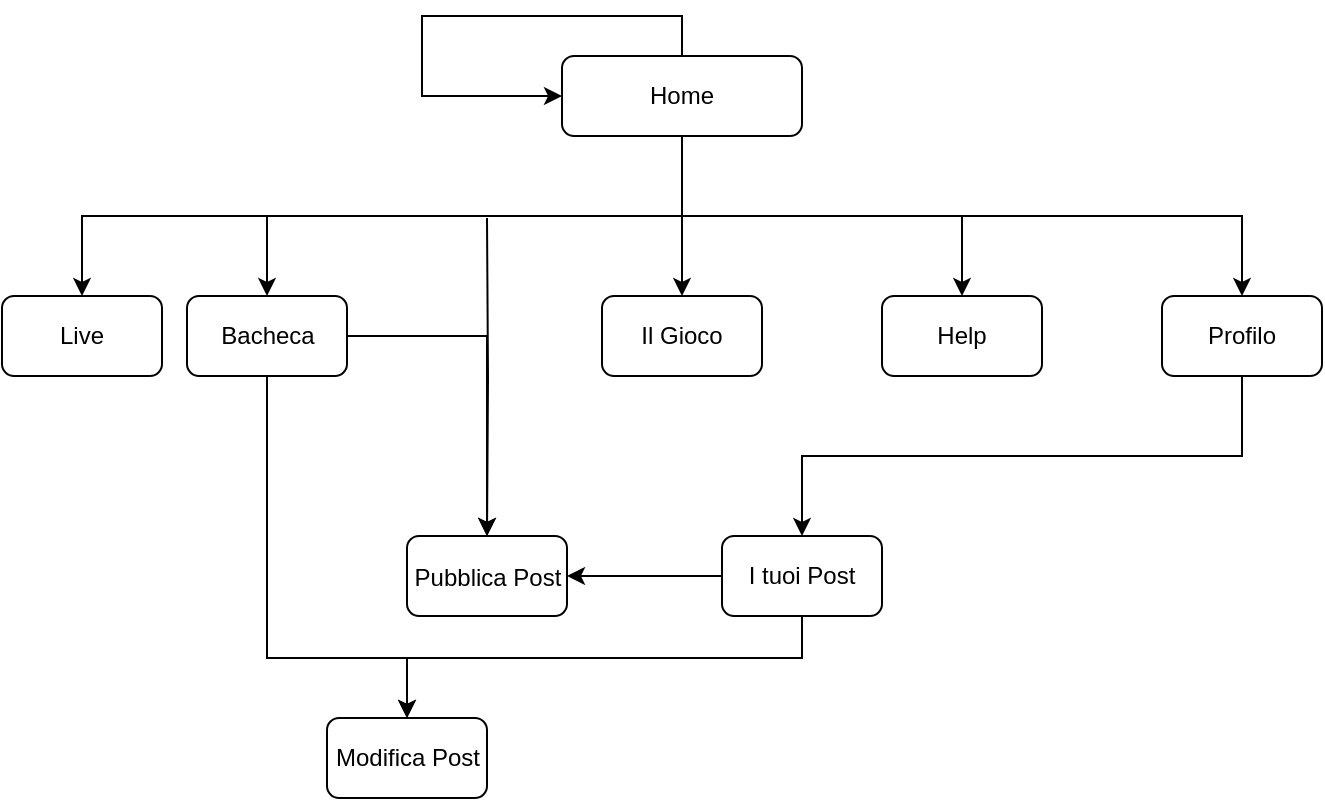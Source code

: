 <mxfile version="12.2.6" type="device" pages="1"><diagram id="AI2FkdGNW-42bZYMCqMT" name="Page-1"><mxGraphModel dx="1408" dy="777" grid="1" gridSize="10" guides="1" tooltips="1" connect="1" arrows="1" fold="1" page="1" pageScale="1" pageWidth="827" pageHeight="1169" math="0" shadow="0"><root><mxCell id="0"/><mxCell id="1" parent="0"/><mxCell id="oskezT2N_E5Fd83rfe7N-60" value="Help" style="rounded=1;whiteSpace=wrap;html=1;" vertex="1" parent="1"><mxGeometry x="540" y="230" width="80" height="40" as="geometry"/></mxCell><mxCell id="oskezT2N_E5Fd83rfe7N-61" style="edgeStyle=orthogonalEdgeStyle;rounded=0;orthogonalLoop=1;jettySize=auto;html=1;exitX=0.5;exitY=0;exitDx=0;exitDy=0;entryX=0;entryY=0.5;entryDx=0;entryDy=0;" edge="1" parent="1" source="oskezT2N_E5Fd83rfe7N-67" target="oskezT2N_E5Fd83rfe7N-67"><mxGeometry relative="1" as="geometry"><mxPoint x="370" y="130" as="targetPoint"/><Array as="points"><mxPoint x="440" y="90"/><mxPoint x="310" y="90"/><mxPoint x="310" y="130"/></Array></mxGeometry></mxCell><mxCell id="oskezT2N_E5Fd83rfe7N-62" style="edgeStyle=orthogonalEdgeStyle;rounded=0;orthogonalLoop=1;jettySize=auto;html=1;exitX=0.5;exitY=1;exitDx=0;exitDy=0;entryX=0.5;entryY=0;entryDx=0;entryDy=0;" edge="1" parent="1" source="oskezT2N_E5Fd83rfe7N-67" target="oskezT2N_E5Fd83rfe7N-68"><mxGeometry relative="1" as="geometry"/></mxCell><mxCell id="oskezT2N_E5Fd83rfe7N-63" style="edgeStyle=orthogonalEdgeStyle;rounded=0;orthogonalLoop=1;jettySize=auto;html=1;exitX=0.5;exitY=1;exitDx=0;exitDy=0;entryX=0.5;entryY=0;entryDx=0;entryDy=0;" edge="1" parent="1" source="oskezT2N_E5Fd83rfe7N-67" target="oskezT2N_E5Fd83rfe7N-60"><mxGeometry relative="1" as="geometry"/></mxCell><mxCell id="oskezT2N_E5Fd83rfe7N-64" style="edgeStyle=orthogonalEdgeStyle;rounded=0;orthogonalLoop=1;jettySize=auto;html=1;exitX=0.5;exitY=1;exitDx=0;exitDy=0;" edge="1" parent="1" source="oskezT2N_E5Fd83rfe7N-67" target="oskezT2N_E5Fd83rfe7N-70"><mxGeometry relative="1" as="geometry"/></mxCell><mxCell id="oskezT2N_E5Fd83rfe7N-65" style="edgeStyle=orthogonalEdgeStyle;rounded=0;orthogonalLoop=1;jettySize=auto;html=1;exitX=0.5;exitY=1;exitDx=0;exitDy=0;entryX=0.5;entryY=0;entryDx=0;entryDy=0;" edge="1" parent="1" source="oskezT2N_E5Fd83rfe7N-67" target="oskezT2N_E5Fd83rfe7N-74"><mxGeometry relative="1" as="geometry"/></mxCell><mxCell id="oskezT2N_E5Fd83rfe7N-66" style="edgeStyle=orthogonalEdgeStyle;rounded=0;orthogonalLoop=1;jettySize=auto;html=1;exitX=0.5;exitY=1;exitDx=0;exitDy=0;entryX=0.5;entryY=0;entryDx=0;entryDy=0;" edge="1" parent="1" source="oskezT2N_E5Fd83rfe7N-67" target="oskezT2N_E5Fd83rfe7N-71"><mxGeometry relative="1" as="geometry"/></mxCell><mxCell id="oskezT2N_E5Fd83rfe7N-67" value="Home" style="rounded=1;whiteSpace=wrap;html=1;" vertex="1" parent="1"><mxGeometry x="380" y="110" width="120" height="40" as="geometry"/></mxCell><mxCell id="oskezT2N_E5Fd83rfe7N-68" value="Il Gioco" style="rounded=1;whiteSpace=wrap;html=1;" vertex="1" parent="1"><mxGeometry x="400" y="230" width="80" height="40" as="geometry"/></mxCell><mxCell id="oskezT2N_E5Fd83rfe7N-69" style="edgeStyle=orthogonalEdgeStyle;rounded=0;orthogonalLoop=1;jettySize=auto;html=1;exitX=0.5;exitY=1;exitDx=0;exitDy=0;" edge="1" parent="1" source="oskezT2N_E5Fd83rfe7N-70" target="oskezT2N_E5Fd83rfe7N-80"><mxGeometry relative="1" as="geometry"/></mxCell><mxCell id="oskezT2N_E5Fd83rfe7N-70" value="Profilo" style="rounded=1;whiteSpace=wrap;html=1;" vertex="1" parent="1"><mxGeometry x="680" y="230" width="80" height="40" as="geometry"/></mxCell><mxCell id="oskezT2N_E5Fd83rfe7N-71" value="Live" style="rounded=1;whiteSpace=wrap;html=1;" vertex="1" parent="1"><mxGeometry x="100" y="230" width="80" height="40" as="geometry"/></mxCell><mxCell id="oskezT2N_E5Fd83rfe7N-72" value="" style="edgeStyle=orthogonalEdgeStyle;rounded=0;orthogonalLoop=1;jettySize=auto;html=1;" edge="1" parent="1" source="oskezT2N_E5Fd83rfe7N-74" target="oskezT2N_E5Fd83rfe7N-77"><mxGeometry relative="1" as="geometry"><Array as="points"><mxPoint x="232.5" y="411"/><mxPoint x="302.5" y="411"/></Array></mxGeometry></mxCell><mxCell id="oskezT2N_E5Fd83rfe7N-73" value="" style="edgeStyle=orthogonalEdgeStyle;rounded=0;orthogonalLoop=1;jettySize=auto;html=1;" edge="1" parent="1" source="oskezT2N_E5Fd83rfe7N-74" target="oskezT2N_E5Fd83rfe7N-76"><mxGeometry relative="1" as="geometry"/></mxCell><mxCell id="oskezT2N_E5Fd83rfe7N-74" value="Bacheca" style="rounded=1;whiteSpace=wrap;html=1;" vertex="1" parent="1"><mxGeometry x="192.5" y="230" width="80" height="40" as="geometry"/></mxCell><mxCell id="oskezT2N_E5Fd83rfe7N-75" style="edgeStyle=orthogonalEdgeStyle;rounded=0;orthogonalLoop=1;jettySize=auto;html=1;exitX=0.5;exitY=0;exitDx=0;exitDy=0;entryX=0.5;entryY=0;entryDx=0;entryDy=0;" edge="1" parent="1" target="oskezT2N_E5Fd83rfe7N-76"><mxGeometry relative="1" as="geometry"><mxPoint x="342.5" y="191" as="sourcePoint"/></mxGeometry></mxCell><mxCell id="oskezT2N_E5Fd83rfe7N-76" value="&lt;div&gt;Pubblica Post&lt;/div&gt;" style="rounded=1;whiteSpace=wrap;html=1;spacingTop=1;" vertex="1" parent="1"><mxGeometry x="302.5" y="350" width="80" height="40" as="geometry"/></mxCell><mxCell id="oskezT2N_E5Fd83rfe7N-77" value="&lt;div&gt;Modifica Post&lt;/div&gt;" style="rounded=1;whiteSpace=wrap;html=1;" vertex="1" parent="1"><mxGeometry x="262.5" y="441" width="80" height="40" as="geometry"/></mxCell><mxCell id="oskezT2N_E5Fd83rfe7N-78" style="edgeStyle=orthogonalEdgeStyle;rounded=0;orthogonalLoop=1;jettySize=auto;html=1;exitX=0.5;exitY=1;exitDx=0;exitDy=0;entryX=0.5;entryY=0;entryDx=0;entryDy=0;" edge="1" parent="1" source="oskezT2N_E5Fd83rfe7N-80" target="oskezT2N_E5Fd83rfe7N-77"><mxGeometry relative="1" as="geometry"><mxPoint x="302.5" y="431" as="targetPoint"/><Array as="points"><mxPoint x="500.5" y="411"/><mxPoint x="302.5" y="411"/></Array></mxGeometry></mxCell><mxCell id="oskezT2N_E5Fd83rfe7N-79" style="edgeStyle=orthogonalEdgeStyle;rounded=0;orthogonalLoop=1;jettySize=auto;html=1;exitX=0;exitY=0.5;exitDx=0;exitDy=0;entryX=1;entryY=0.5;entryDx=0;entryDy=0;" edge="1" parent="1" source="oskezT2N_E5Fd83rfe7N-80" target="oskezT2N_E5Fd83rfe7N-76"><mxGeometry relative="1" as="geometry"/></mxCell><mxCell id="oskezT2N_E5Fd83rfe7N-80" value="&lt;div&gt;I tuoi Post&lt;/div&gt;" style="rounded=1;whiteSpace=wrap;html=1;" vertex="1" parent="1"><mxGeometry x="460" y="350" width="80" height="40" as="geometry"/></mxCell></root></mxGraphModel></diagram></mxfile>